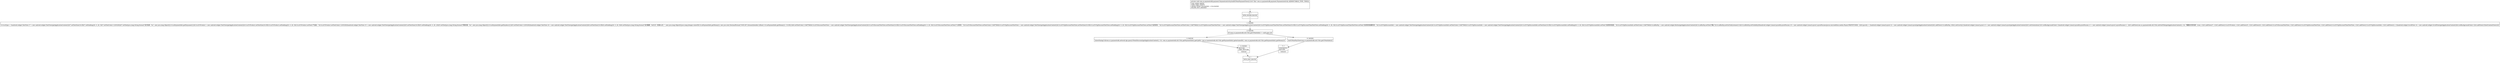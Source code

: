 digraph "CFG forcom.uc.paymentsdk.payment.PaymentsActivity.buildUPointPaymentView()V" {
Node_0 [shape=record,label="{0\:\ ?|MTH_ENTER_BLOCK\l|l}"];
Node_1 [shape=record,label="{1\:\ 0x0000|lr14.mType = 1landroid.widget.TextView r7 = new android.widget.TextView(getApplicationContext())lr7.setTextSize(16.0f)lr7.setPadding(20, 0, 20, 0)lr7.setTextColor(\-12303292)lr7.setText(java.lang.String.format(\"支付名称 : %s\", new java.lang.Object[]\{r14.mPaymentInfo.getPayname()\}))lr14.mTvProduct = new android.widget.TextView(getApplicationContext())lr14.mTvProduct.setTextSize(16.0f)lr14.mTvProduct.setPadding(20, 0, 20, 0)lr14.mTvProduct.setText(\"产品名 : \")lr14.mTvProduct.setTextColor(\-12303292)landroid.widget.TextView r5 = new android.widget.TextView(getApplicationContext())lr5.setTextSize(16.0f)lr5.setPadding(20, 0, 20, 20)lr5.setText(java.lang.String.format(\"所购内容 : %s\", new java.lang.Object[]\{r14.mPaymentInfo.getPaydesc()\}))lr5.setTextColor(\-12303292)landroid.widget.TextView r6 = new android.widget.TextView(getApplicationContext())lr6.setTextSize(16.0f)lr6.setPadding(20, 0, 20, 0)lr6.setText(java.lang.String.format(\"支付数额 : %dU点（价值%s元）\", new java.lang.Object[]\{java.lang.Integer.valueOf(r14.mPaymentInfo.getMoney()), new java.text.DecimalFormat(\"##0.00\").format((double) (((float) r14.mPaymentInfo.getMoney()) \/ 10.0f))\}))lr6.setTextColor(\-13487566)lr14.mTvDiscountTextView = new android.widget.TextView(getApplicationContext())lr14.mTvDiscountTextView.setTextSize(16.0f)lr14.mTvDiscountTextView.setPadding(20, 0, 20, 0)lr14.mTvDiscountTextView.setText(\"U点折扣 : \")lr14.mTvDiscountTextView.setTextColor(\-13487566)lr14.mTvVipDiscountTextView = new android.widget.TextView(getApplicationContext())lr14.mTvVipDiscountTextView.setTextSize(16.0f)lr14.mTvVipDiscountTextView.setPadding(20, 0, 20, 0)lr14.mTvVipDiscountTextView.setText(\"会员折扣 : \")lr14.mTvVipDiscountTextView.setTextColor(\-13487566)lr14.mTvVipDiscountTimeTextView = new android.widget.TextView(getApplicationContext())lr14.mTvVipDiscountTimeTextView.setTextSize(16.0f)lr14.mTvVipDiscountTimeTextView.setPadding(20, 0, 20, 0)lr14.mTvVipDiscountTimeTextView.setText(\"会员折扣到期时间 : \")lr14.mTvVipDiscountInfo = new android.widget.TextView(getApplicationContext())lr14.mTvVipDiscountInfo.setTextColor(\-13487566)lr14.mTvVipDiscountInfo = new android.widget.TextView(getApplicationContext())lr14.mTvVipDiscountInfo.setTextSize(16.0f)lr14.mTvVipDiscountInfo.setPadding(20, 0, 20, 0)lr14.mTvVipDiscountInfo.setText(\"会员折扣信息 : \")lr14.mTvVipDiscountInfo.setTextColor(\-13487566)lr14.mBtnPay = new android.widget.Button(getApplicationContext())lr14.mBtnPay.setText(\"确认\")lr14.mBtnPay.setOnClickListener(r14)lr14.mBtnPay.setVisibility(8)landroid.widget.LinearLayout$LayoutParams r0 = new android.widget.LinearLayout.LayoutParams(javax.microedition.media.Player.PREFETCHED, \-2)lr0.gravity = 1landroid.widget.LinearLayout r2 = new android.widget.LinearLayout(getApplicationContext())lr2.addView(r14.mBtnPay, r0)lr2.setGravity(1)landroid.widget.LinearLayout r3 = new android.widget.LinearLayout(getApplicationContext())lr3.setOrientation(1)lr3.setBackgroundColor(\-1)landroid.widget.LinearLayout$LayoutParams r1 = new android.widget.LinearLayout.LayoutParams(\-1, \-2)lr3.addView(com.uc.paymentsdk.util.Utils.initSubTitle(getApplicationContext(), r14, \"需要支付的内容\", true), r1)lr3.addView(r7, r1)lr3.addView(r14.mTvProduct, r1)lr3.addView(r5, r1)lr3.addView(r6, r1)lr3.addView(r14.mTvDiscountTextView, r1)lr3.addView(r14.mTvVipDiscountTextView, r1)lr3.addView(r14.mTvVipDiscountTimeTextView, r1)lr3.addView(r14.mTvVipDiscountInfo, r1)lr3.addView(r2, r1)landroid.widget.ScrollView r4 = new android.widget.ScrollView(getApplicationContext())lr4.setBackgroundColor(\-1)lr4.addView(r3)lsetContentView(r4)l}"];
Node_2 [shape=record,label="{2\:\ 0x023b|lif (com.uc.paymentsdk.util.Utils.getUPointInfo() != null) goto L6l}"];
Node_3 [shape=record,label="{3\:\ 0x023d|lshowDialog(14)lcom.uc.paymentsdk.network.Api.queryUPointDiscount(getApplicationContext(), r14, com.uc.paymentsdk.util.Utils.getPaymentInfo().getCpID(), com.uc.paymentsdk.util.Utils.getPaymentInfo().getmGameID(), com.uc.paymentsdk.util.Utils.getPaymentInfo().getMoney())l}"];
Node_4 [shape=record,label="{4\:\ 0x0261|RETURN\lORIG_RETURN\l|lreturnl}"];
Node_5 [shape=record,label="{5\:\ ?|MTH_EXIT_BLOCK\l|l}"];
Node_6 [shape=record,label="{6\:\ 0x0262|linitUPointPayView(com.uc.paymentsdk.util.Utils.getUPointInfo())l}"];
Node_7 [shape=record,label="{7\:\ ?|SYNTHETIC\lRETURN\l|lreturnl}"];
MethodNode[shape=record,label="{private void com.uc.paymentsdk.payment.PaymentsActivity.buildUPointPaymentView((r14v0 'this' com.uc.paymentsdk.payment.PaymentsActivity A[IMMUTABLE_TYPE, THIS]))  | USE_LINES_HINTS\lTYPE_VARS: EMPTY\lCROSS_EDGE: B:6:0x0262 \-\> B:4:0x0261\lINLINE_NOT_NEEDED\l}"];
MethodNode -> Node_0;
Node_0 -> Node_1;
Node_1 -> Node_2;
Node_2 -> Node_3[style=dashed];
Node_2 -> Node_6;
Node_3 -> Node_4;
Node_4 -> Node_5;
Node_6 -> Node_7;
Node_7 -> Node_5;
}

